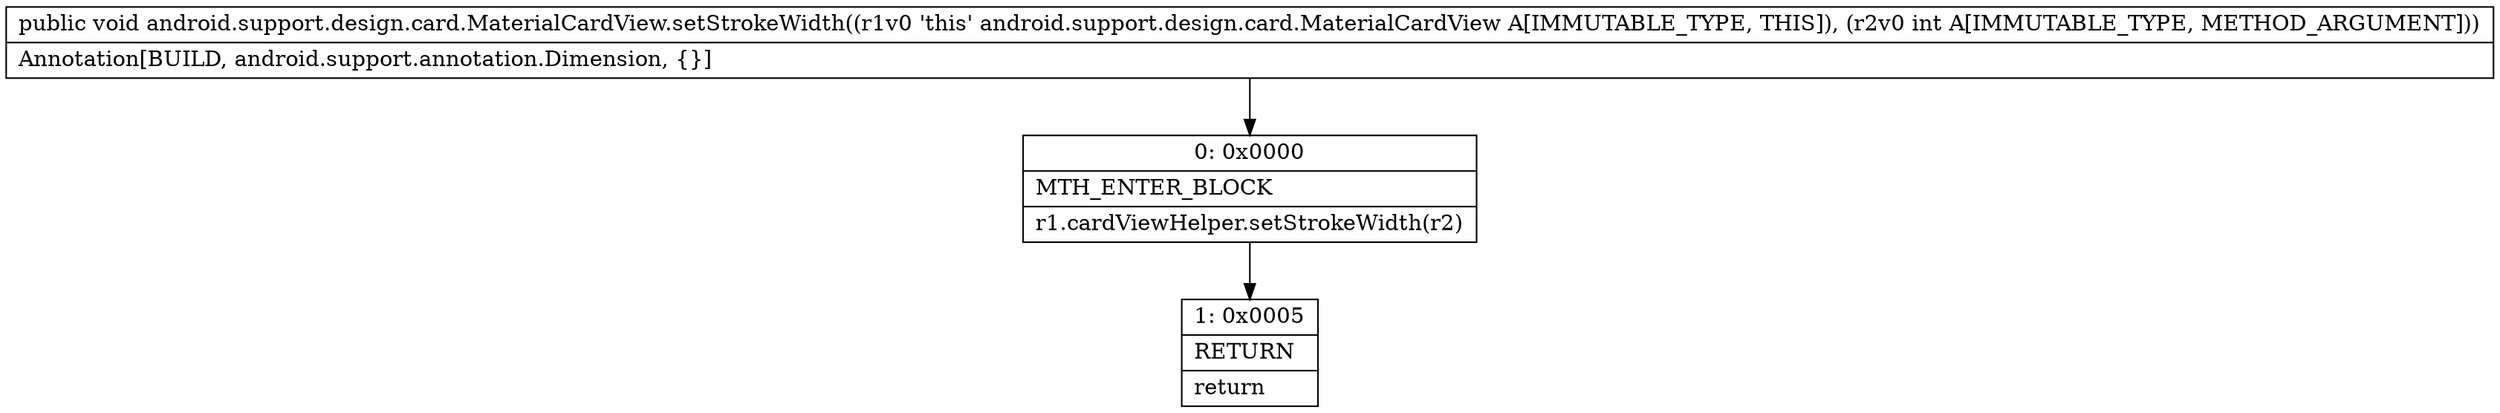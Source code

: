 digraph "CFG forandroid.support.design.card.MaterialCardView.setStrokeWidth(I)V" {
Node_0 [shape=record,label="{0\:\ 0x0000|MTH_ENTER_BLOCK\l|r1.cardViewHelper.setStrokeWidth(r2)\l}"];
Node_1 [shape=record,label="{1\:\ 0x0005|RETURN\l|return\l}"];
MethodNode[shape=record,label="{public void android.support.design.card.MaterialCardView.setStrokeWidth((r1v0 'this' android.support.design.card.MaterialCardView A[IMMUTABLE_TYPE, THIS]), (r2v0 int A[IMMUTABLE_TYPE, METHOD_ARGUMENT]))  | Annotation[BUILD, android.support.annotation.Dimension, \{\}]\l}"];
MethodNode -> Node_0;
Node_0 -> Node_1;
}

